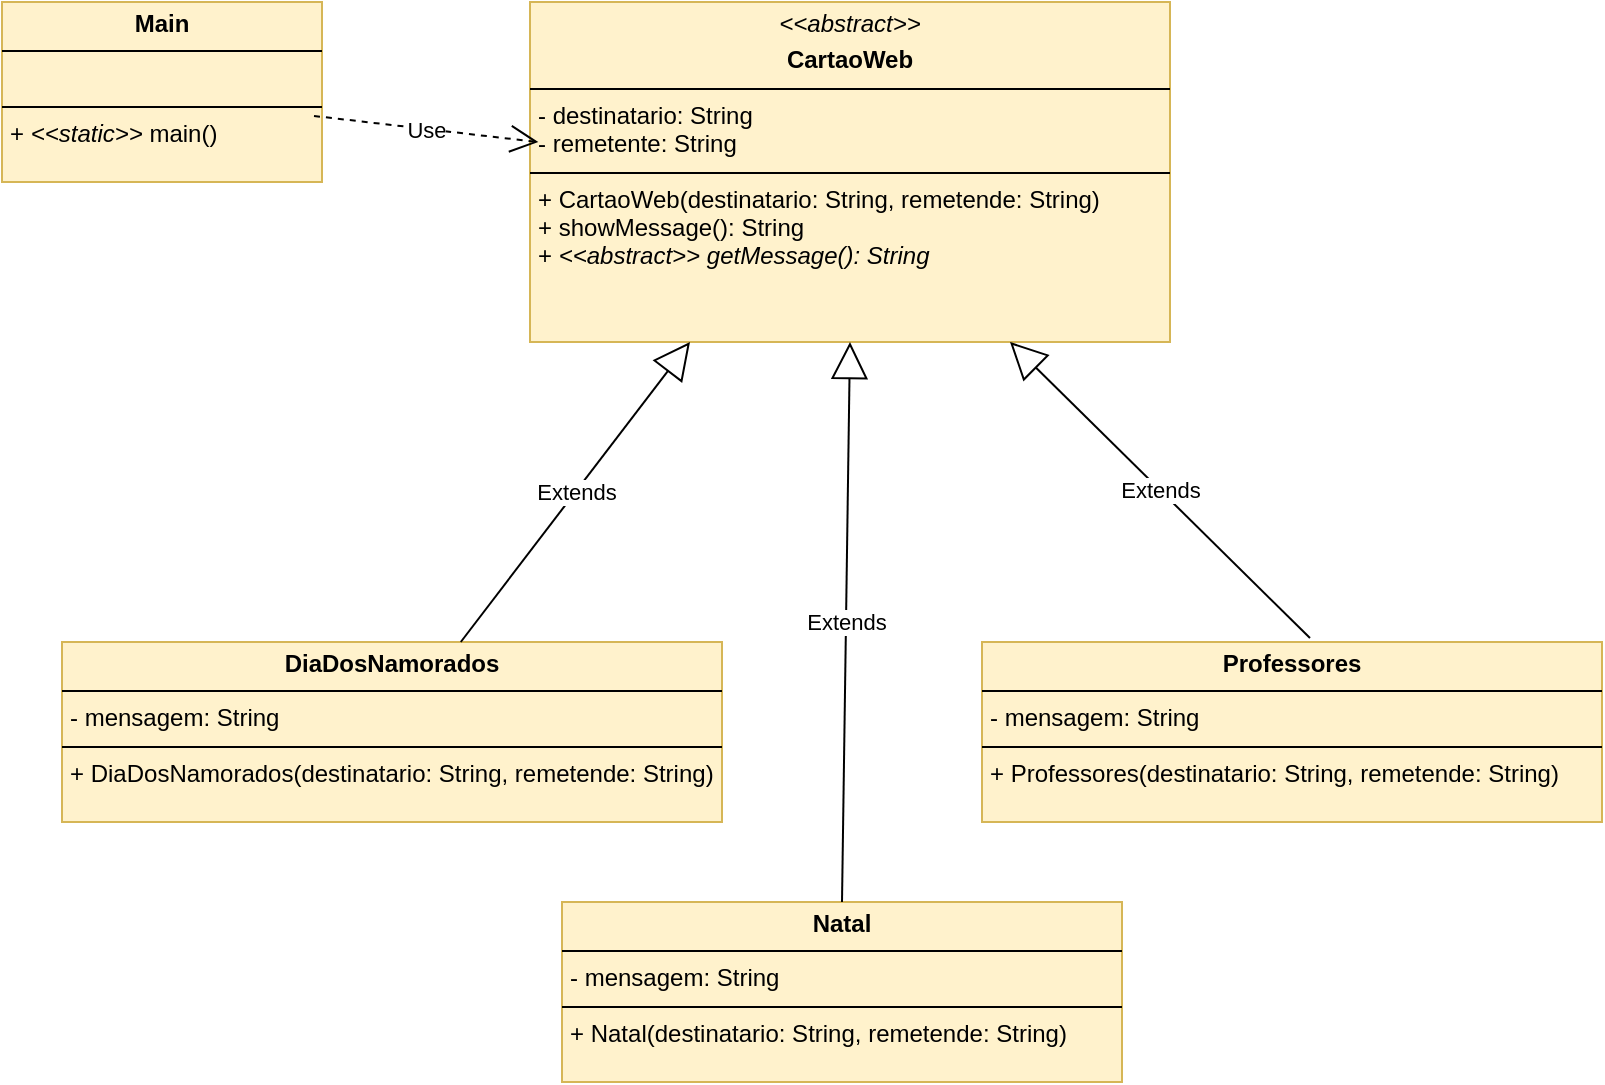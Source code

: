 <mxfile version="24.9.2">
  <diagram name="Página-1" id="RCFFCkUC5VZl6bSKnrL-">
    <mxGraphModel dx="2261" dy="821" grid="1" gridSize="10" guides="1" tooltips="1" connect="1" arrows="1" fold="1" page="1" pageScale="1" pageWidth="827" pageHeight="1169" math="0" shadow="0">
      <root>
        <mxCell id="0" />
        <mxCell id="1" parent="0" />
        <mxCell id="vqUzEmA8kfjdORUrLKO3-1" value="&lt;p style=&quot;margin:0px;margin-top:4px;text-align:center;&quot;&gt;&lt;i&gt;&amp;lt;&amp;lt;abstract&amp;gt;&amp;gt;&lt;/i&gt;&lt;br&gt;&lt;/p&gt;&lt;p style=&quot;margin:0px;margin-top:4px;text-align:center;&quot;&gt;&lt;b&gt;CartaoWeb&lt;/b&gt;&lt;/p&gt;&lt;hr size=&quot;1&quot; style=&quot;border-style:solid;&quot;&gt;&lt;p style=&quot;margin:0px;margin-left:4px;&quot;&gt;- destinatario: String&lt;/p&gt;&lt;p style=&quot;margin:0px;margin-left:4px;&quot;&gt;- remetente: String&lt;br&gt;&lt;/p&gt;&lt;hr size=&quot;1&quot; style=&quot;border-style:solid;&quot;&gt;&lt;p style=&quot;margin:0px;margin-left:4px;&quot;&gt;+ CartaoWeb(destinatario: String, remetende: String)&lt;/p&gt;&lt;p style=&quot;margin:0px;margin-left:4px;&quot;&gt;+ showMessage(): String&lt;/p&gt;&lt;p style=&quot;margin:0px;margin-left:4px;&quot;&gt;+ &lt;i&gt;&amp;lt;&amp;lt;abstract&amp;gt;&amp;gt; getMessage(): String&lt;/i&gt;&lt;br&gt;&lt;/p&gt;" style="verticalAlign=top;align=left;overflow=fill;html=1;whiteSpace=wrap;fillColor=#fff2cc;strokeColor=#d6b656;" vertex="1" parent="1">
          <mxGeometry x="254" y="80" width="320" height="170" as="geometry" />
        </mxCell>
        <mxCell id="vqUzEmA8kfjdORUrLKO3-2" value="&lt;p style=&quot;margin:0px;margin-top:4px;text-align:center;&quot;&gt;&lt;b&gt;DiaDosNamorados&lt;/b&gt;&lt;/p&gt;&lt;hr size=&quot;1&quot; style=&quot;border-style:solid;&quot;&gt;&lt;p style=&quot;margin:0px;margin-left:4px;&quot;&gt;- mensagem: String&lt;br&gt;&lt;/p&gt;&lt;hr size=&quot;1&quot; style=&quot;border-style:solid;&quot;&gt;&lt;p style=&quot;margin:0px;margin-left:4px;&quot;&gt;+ DiaDosNamorados(destinatario: String, remetende: String)&lt;/p&gt;&lt;p style=&quot;margin:0px;margin-left:4px;&quot;&gt;&lt;/p&gt;" style="verticalAlign=top;align=left;overflow=fill;html=1;whiteSpace=wrap;fillColor=#fff2cc;strokeColor=#d6b656;" vertex="1" parent="1">
          <mxGeometry x="20" y="400" width="330" height="90" as="geometry" />
        </mxCell>
        <mxCell id="vqUzEmA8kfjdORUrLKO3-3" value="&lt;p style=&quot;margin:0px;margin-top:4px;text-align:center;&quot;&gt;&lt;b&gt;Natal&lt;/b&gt;&lt;/p&gt;&lt;hr size=&quot;1&quot; style=&quot;border-style:solid;&quot;&gt;&lt;p style=&quot;margin:0px;margin-left:4px;&quot;&gt;- mensagem: String&lt;br&gt;&lt;/p&gt;&lt;hr size=&quot;1&quot; style=&quot;border-style:solid;&quot;&gt;&lt;p style=&quot;margin:0px;margin-left:4px;&quot;&gt;+ Natal(destinatario: String, remetende: String)&lt;/p&gt;&lt;p style=&quot;margin:0px;margin-left:4px;&quot;&gt;&lt;/p&gt;" style="verticalAlign=top;align=left;overflow=fill;html=1;whiteSpace=wrap;fillColor=#fff2cc;strokeColor=#d6b656;" vertex="1" parent="1">
          <mxGeometry x="270" y="530" width="280" height="90" as="geometry" />
        </mxCell>
        <mxCell id="vqUzEmA8kfjdORUrLKO3-4" value="&lt;p style=&quot;margin:0px;margin-top:4px;text-align:center;&quot;&gt;&lt;b&gt;Professores&lt;/b&gt;&lt;/p&gt;&lt;hr size=&quot;1&quot; style=&quot;border-style:solid;&quot;&gt;&lt;p style=&quot;margin:0px;margin-left:4px;&quot;&gt;- mensagem: String&lt;br&gt;&lt;/p&gt;&lt;hr size=&quot;1&quot; style=&quot;border-style:solid;&quot;&gt;&lt;p style=&quot;margin:0px;margin-left:4px;&quot;&gt;+ Professores(destinatario: String, remetende: String)&lt;/p&gt;&lt;p style=&quot;margin:0px;margin-left:4px;&quot;&gt;&lt;/p&gt;" style="verticalAlign=top;align=left;overflow=fill;html=1;whiteSpace=wrap;fillColor=#fff2cc;strokeColor=#d6b656;" vertex="1" parent="1">
          <mxGeometry x="480" y="400" width="310" height="90" as="geometry" />
        </mxCell>
        <mxCell id="vqUzEmA8kfjdORUrLKO3-5" value="Extends" style="endArrow=block;endSize=16;endFill=0;html=1;rounded=0;entryX=0.5;entryY=1;entryDx=0;entryDy=0;exitX=0.5;exitY=0;exitDx=0;exitDy=0;" edge="1" parent="1" source="vqUzEmA8kfjdORUrLKO3-3" target="vqUzEmA8kfjdORUrLKO3-1">
          <mxGeometry width="160" relative="1" as="geometry">
            <mxPoint x="330" y="430" as="sourcePoint" />
            <mxPoint x="490" y="430" as="targetPoint" />
          </mxGeometry>
        </mxCell>
        <mxCell id="vqUzEmA8kfjdORUrLKO3-6" value="Extends" style="endArrow=block;endSize=16;endFill=0;html=1;rounded=0;entryX=0.25;entryY=1;entryDx=0;entryDy=0;" edge="1" parent="1" source="vqUzEmA8kfjdORUrLKO3-2" target="vqUzEmA8kfjdORUrLKO3-1">
          <mxGeometry width="160" relative="1" as="geometry">
            <mxPoint x="330" y="430" as="sourcePoint" />
            <mxPoint x="490" y="430" as="targetPoint" />
          </mxGeometry>
        </mxCell>
        <mxCell id="vqUzEmA8kfjdORUrLKO3-7" value="Extends" style="endArrow=block;endSize=16;endFill=0;html=1;rounded=0;exitX=0.529;exitY=-0.022;exitDx=0;exitDy=0;exitPerimeter=0;entryX=0.75;entryY=1;entryDx=0;entryDy=0;" edge="1" parent="1" source="vqUzEmA8kfjdORUrLKO3-4" target="vqUzEmA8kfjdORUrLKO3-1">
          <mxGeometry width="160" relative="1" as="geometry">
            <mxPoint x="330" y="430" as="sourcePoint" />
            <mxPoint x="490" y="430" as="targetPoint" />
          </mxGeometry>
        </mxCell>
        <mxCell id="vqUzEmA8kfjdORUrLKO3-8" value="&lt;p style=&quot;margin:0px;margin-top:4px;text-align:center;&quot;&gt;&lt;b&gt;Main&lt;/b&gt;&lt;/p&gt;&lt;hr size=&quot;1&quot; style=&quot;border-style:solid;&quot;&gt;&lt;p style=&quot;margin:0px;margin-left:4px;&quot;&gt;&lt;br&gt;&lt;/p&gt;&lt;hr size=&quot;1&quot; style=&quot;border-style:solid;&quot;&gt;&lt;p style=&quot;margin:0px;margin-left:4px;&quot;&gt;+ &lt;i&gt;&amp;lt;&amp;lt;static&amp;gt;&amp;gt;&lt;/i&gt; main()&lt;br&gt;&lt;/p&gt;" style="verticalAlign=top;align=left;overflow=fill;html=1;whiteSpace=wrap;fillColor=#fff2cc;strokeColor=#d6b656;" vertex="1" parent="1">
          <mxGeometry x="-10" y="80" width="160" height="90" as="geometry" />
        </mxCell>
        <mxCell id="vqUzEmA8kfjdORUrLKO3-9" value="Use" style="endArrow=open;endSize=12;dashed=1;html=1;rounded=0;entryX=0.013;entryY=0.412;entryDx=0;entryDy=0;entryPerimeter=0;exitX=0.975;exitY=0.633;exitDx=0;exitDy=0;exitPerimeter=0;" edge="1" parent="1" source="vqUzEmA8kfjdORUrLKO3-8" target="vqUzEmA8kfjdORUrLKO3-1">
          <mxGeometry width="160" relative="1" as="geometry">
            <mxPoint x="210" y="430" as="sourcePoint" />
            <mxPoint x="370" y="430" as="targetPoint" />
          </mxGeometry>
        </mxCell>
      </root>
    </mxGraphModel>
  </diagram>
</mxfile>
